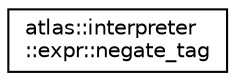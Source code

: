 digraph "Graphical Class Hierarchy"
{
  edge [fontname="Helvetica",fontsize="10",labelfontname="Helvetica",labelfontsize="10"];
  node [fontname="Helvetica",fontsize="10",shape=record];
  rankdir="LR";
  Node1 [label="atlas::interpreter\l::expr::negate_tag",height=0.2,width=0.4,color="black", fillcolor="white", style="filled",URL="$structatlas_1_1interpreter_1_1expr_1_1negate__tag.html"];
}
